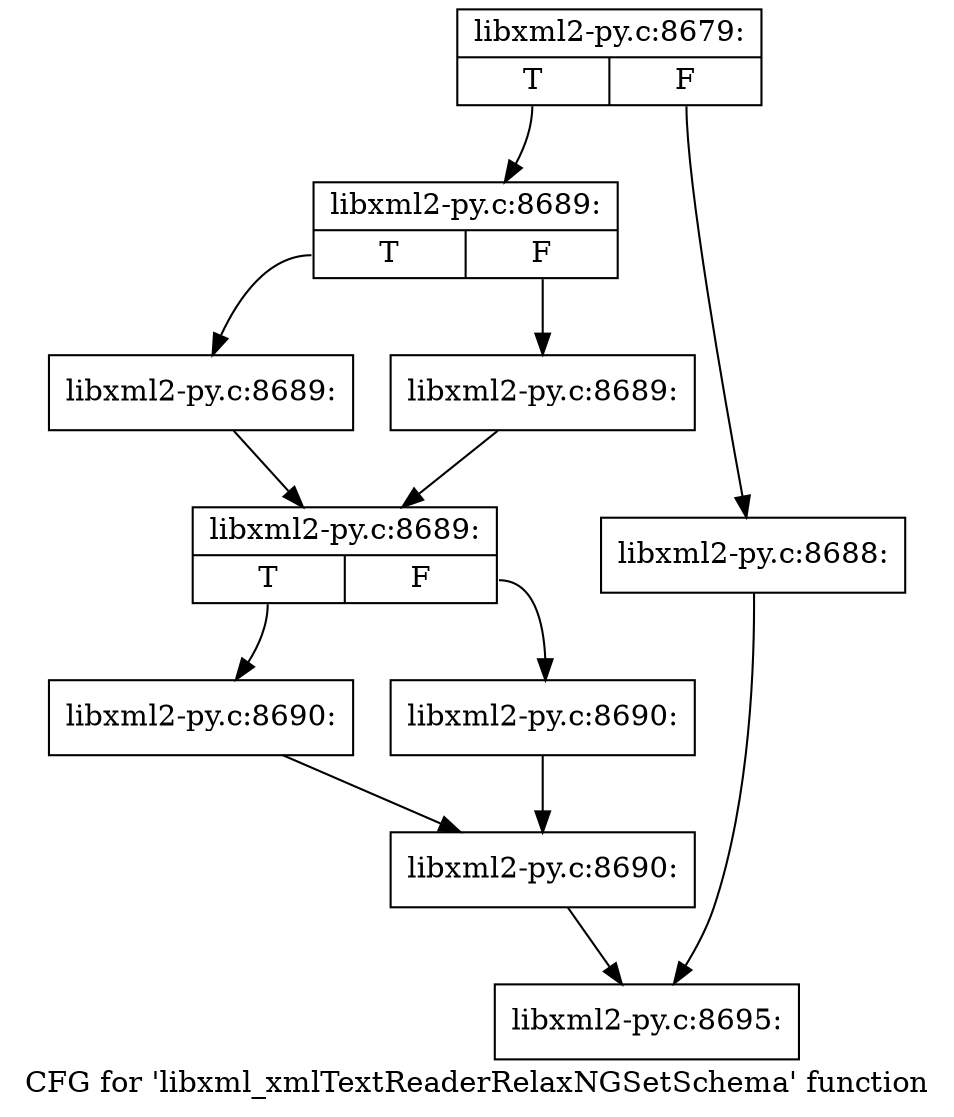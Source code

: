 digraph "CFG for 'libxml_xmlTextReaderRelaxNGSetSchema' function" {
	label="CFG for 'libxml_xmlTextReaderRelaxNGSetSchema' function";

	Node0x4475f50 [shape=record,label="{libxml2-py.c:8679:|{<s0>T|<s1>F}}"];
	Node0x4475f50:s0 -> Node0x447a150;
	Node0x4475f50:s1 -> Node0x447a100;
	Node0x447a100 [shape=record,label="{libxml2-py.c:8688:}"];
	Node0x447a100 -> Node0x4478010;
	Node0x447a150 [shape=record,label="{libxml2-py.c:8689:|{<s0>T|<s1>F}}"];
	Node0x447a150:s0 -> Node0x447a9f0;
	Node0x447a150:s1 -> Node0x447aa40;
	Node0x447a9f0 [shape=record,label="{libxml2-py.c:8689:}"];
	Node0x447a9f0 -> Node0x447aa90;
	Node0x447aa40 [shape=record,label="{libxml2-py.c:8689:}"];
	Node0x447aa40 -> Node0x447aa90;
	Node0x447aa90 [shape=record,label="{libxml2-py.c:8689:|{<s0>T|<s1>F}}"];
	Node0x447aa90:s0 -> Node0x447b0c0;
	Node0x447aa90:s1 -> Node0x447b110;
	Node0x447b0c0 [shape=record,label="{libxml2-py.c:8690:}"];
	Node0x447b0c0 -> Node0x447b160;
	Node0x447b110 [shape=record,label="{libxml2-py.c:8690:}"];
	Node0x447b110 -> Node0x447b160;
	Node0x447b160 [shape=record,label="{libxml2-py.c:8690:}"];
	Node0x447b160 -> Node0x4478010;
	Node0x4478010 [shape=record,label="{libxml2-py.c:8695:}"];
}
